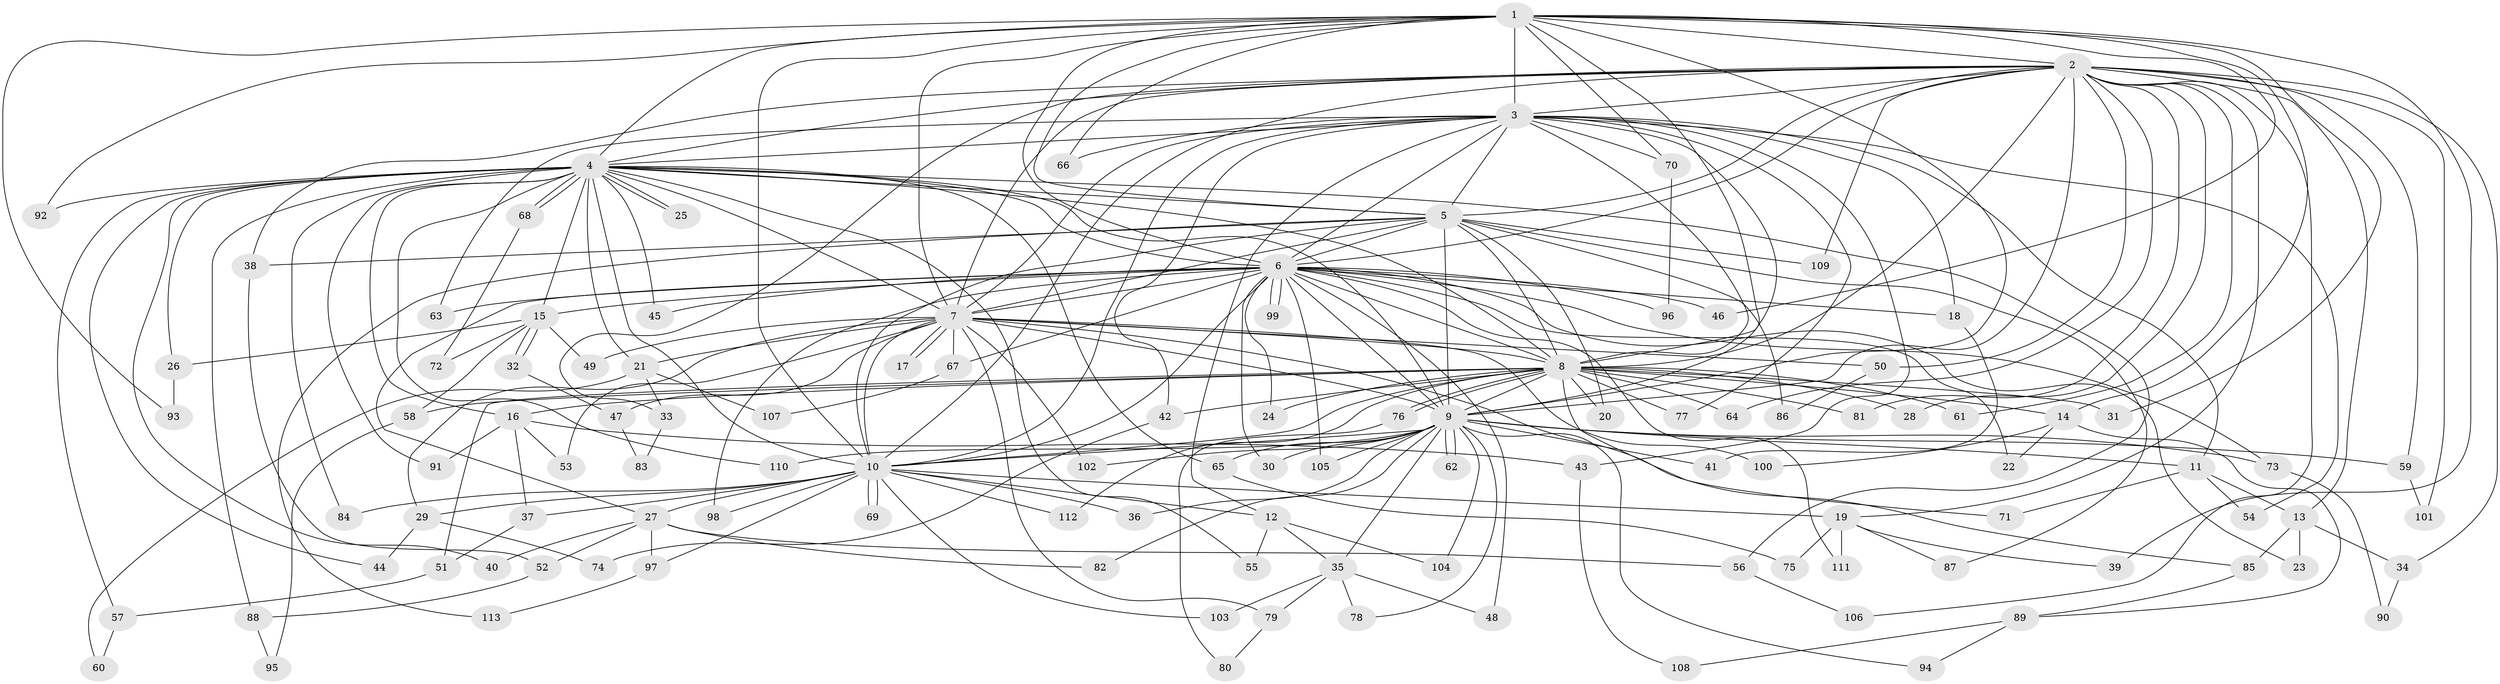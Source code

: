// Generated by graph-tools (version 1.1) at 2025/14/03/09/25 04:14:18]
// undirected, 113 vertices, 251 edges
graph export_dot {
graph [start="1"]
  node [color=gray90,style=filled];
  1;
  2;
  3;
  4;
  5;
  6;
  7;
  8;
  9;
  10;
  11;
  12;
  13;
  14;
  15;
  16;
  17;
  18;
  19;
  20;
  21;
  22;
  23;
  24;
  25;
  26;
  27;
  28;
  29;
  30;
  31;
  32;
  33;
  34;
  35;
  36;
  37;
  38;
  39;
  40;
  41;
  42;
  43;
  44;
  45;
  46;
  47;
  48;
  49;
  50;
  51;
  52;
  53;
  54;
  55;
  56;
  57;
  58;
  59;
  60;
  61;
  62;
  63;
  64;
  65;
  66;
  67;
  68;
  69;
  70;
  71;
  72;
  73;
  74;
  75;
  76;
  77;
  78;
  79;
  80;
  81;
  82;
  83;
  84;
  85;
  86;
  87;
  88;
  89;
  90;
  91;
  92;
  93;
  94;
  95;
  96;
  97;
  98;
  99;
  100;
  101;
  102;
  103;
  104;
  105;
  106;
  107;
  108;
  109;
  110;
  111;
  112;
  113;
  1 -- 2;
  1 -- 3;
  1 -- 4;
  1 -- 5;
  1 -- 6;
  1 -- 7;
  1 -- 8;
  1 -- 9;
  1 -- 10;
  1 -- 14;
  1 -- 31;
  1 -- 39;
  1 -- 46;
  1 -- 66;
  1 -- 70;
  1 -- 92;
  1 -- 93;
  2 -- 3;
  2 -- 4;
  2 -- 5;
  2 -- 6;
  2 -- 7;
  2 -- 8;
  2 -- 9;
  2 -- 10;
  2 -- 13;
  2 -- 19;
  2 -- 28;
  2 -- 33;
  2 -- 34;
  2 -- 38;
  2 -- 50;
  2 -- 59;
  2 -- 61;
  2 -- 64;
  2 -- 81;
  2 -- 101;
  2 -- 106;
  2 -- 109;
  3 -- 4;
  3 -- 5;
  3 -- 6;
  3 -- 7;
  3 -- 8;
  3 -- 9;
  3 -- 10;
  3 -- 11;
  3 -- 12;
  3 -- 18;
  3 -- 42;
  3 -- 43;
  3 -- 54;
  3 -- 63;
  3 -- 66;
  3 -- 70;
  3 -- 77;
  4 -- 5;
  4 -- 6;
  4 -- 7;
  4 -- 8;
  4 -- 9;
  4 -- 10;
  4 -- 15;
  4 -- 16;
  4 -- 21;
  4 -- 25;
  4 -- 25;
  4 -- 26;
  4 -- 40;
  4 -- 44;
  4 -- 45;
  4 -- 55;
  4 -- 56;
  4 -- 57;
  4 -- 65;
  4 -- 68;
  4 -- 68;
  4 -- 84;
  4 -- 88;
  4 -- 91;
  4 -- 92;
  4 -- 110;
  5 -- 6;
  5 -- 7;
  5 -- 8;
  5 -- 9;
  5 -- 10;
  5 -- 20;
  5 -- 38;
  5 -- 86;
  5 -- 87;
  5 -- 109;
  5 -- 113;
  6 -- 7;
  6 -- 8;
  6 -- 9;
  6 -- 10;
  6 -- 15;
  6 -- 18;
  6 -- 22;
  6 -- 23;
  6 -- 24;
  6 -- 27;
  6 -- 30;
  6 -- 45;
  6 -- 46;
  6 -- 48;
  6 -- 63;
  6 -- 67;
  6 -- 73;
  6 -- 96;
  6 -- 98;
  6 -- 99;
  6 -- 99;
  6 -- 105;
  6 -- 111;
  7 -- 8;
  7 -- 9;
  7 -- 10;
  7 -- 17;
  7 -- 17;
  7 -- 21;
  7 -- 29;
  7 -- 47;
  7 -- 49;
  7 -- 50;
  7 -- 53;
  7 -- 67;
  7 -- 71;
  7 -- 79;
  7 -- 100;
  7 -- 102;
  8 -- 9;
  8 -- 10;
  8 -- 14;
  8 -- 16;
  8 -- 20;
  8 -- 24;
  8 -- 28;
  8 -- 31;
  8 -- 42;
  8 -- 51;
  8 -- 58;
  8 -- 61;
  8 -- 64;
  8 -- 76;
  8 -- 76;
  8 -- 77;
  8 -- 81;
  8 -- 85;
  8 -- 112;
  9 -- 10;
  9 -- 11;
  9 -- 30;
  9 -- 35;
  9 -- 36;
  9 -- 41;
  9 -- 59;
  9 -- 62;
  9 -- 62;
  9 -- 65;
  9 -- 73;
  9 -- 78;
  9 -- 82;
  9 -- 94;
  9 -- 102;
  9 -- 104;
  9 -- 105;
  9 -- 110;
  10 -- 12;
  10 -- 19;
  10 -- 27;
  10 -- 29;
  10 -- 36;
  10 -- 37;
  10 -- 69;
  10 -- 69;
  10 -- 84;
  10 -- 97;
  10 -- 98;
  10 -- 103;
  10 -- 112;
  11 -- 13;
  11 -- 54;
  11 -- 71;
  12 -- 35;
  12 -- 55;
  12 -- 104;
  13 -- 23;
  13 -- 34;
  13 -- 85;
  14 -- 22;
  14 -- 89;
  14 -- 100;
  15 -- 26;
  15 -- 32;
  15 -- 32;
  15 -- 49;
  15 -- 58;
  15 -- 72;
  16 -- 37;
  16 -- 43;
  16 -- 53;
  16 -- 91;
  18 -- 41;
  19 -- 39;
  19 -- 75;
  19 -- 87;
  19 -- 111;
  21 -- 33;
  21 -- 60;
  21 -- 107;
  26 -- 93;
  27 -- 40;
  27 -- 52;
  27 -- 56;
  27 -- 82;
  27 -- 97;
  29 -- 44;
  29 -- 74;
  32 -- 47;
  33 -- 83;
  34 -- 90;
  35 -- 48;
  35 -- 78;
  35 -- 79;
  35 -- 103;
  37 -- 51;
  38 -- 52;
  42 -- 74;
  43 -- 108;
  47 -- 83;
  50 -- 86;
  51 -- 57;
  52 -- 88;
  56 -- 106;
  57 -- 60;
  58 -- 95;
  59 -- 101;
  65 -- 75;
  67 -- 107;
  68 -- 72;
  70 -- 96;
  73 -- 90;
  76 -- 80;
  79 -- 80;
  85 -- 89;
  88 -- 95;
  89 -- 94;
  89 -- 108;
  97 -- 113;
}
